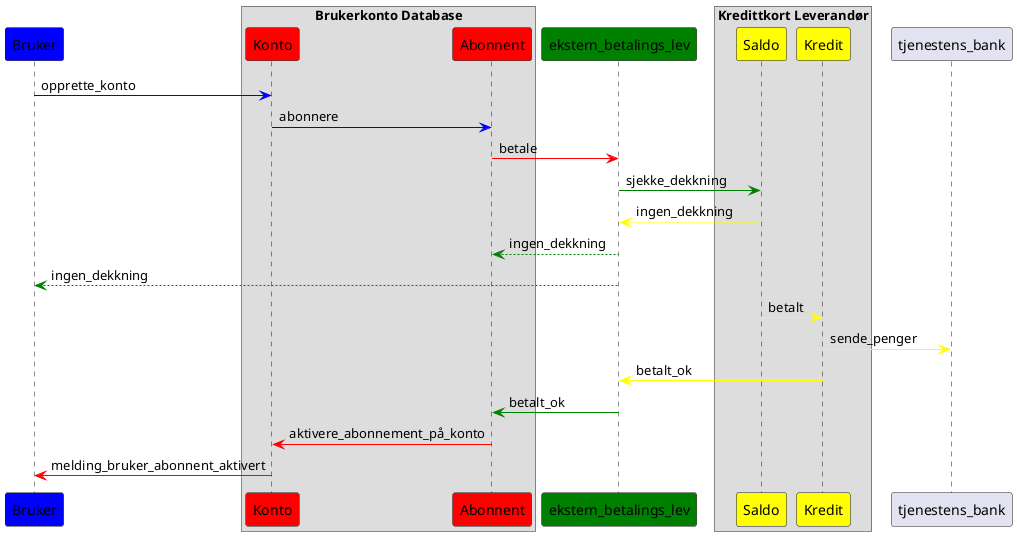 @startuml
	participant Bruker #blue


	box Brukerkonto Database
		participant Konto as k #red
		participant Abonnent as a #red
	end box

	 participant ekstern_betalings_lev as nets #green

	box Kredittkort Leverandør
		participant Saldo as Ks #yellow
		participant Kredit as KK #yellow
	end box



	Bruker -[#blue]> k : opprette_konto
	k -[#blue]> a : abonnere
	a -[#red]> nets : betale
	nets -[#green]> Ks : sjekke_dekkning
	Ks --[#yellow]> nets : ingen_dekkning
	nets --[#green]> a : ingen_dekkning
	nets --[#green]> Bruker : ingen_dekkning
	Ks -[#yellow]> KK : betalt
	KK -[#yellow]> tjenestens_bank : sende_penger
	KK -[#yellow]> nets : betalt_ok
	nets -[#green]> a : betalt_ok
    a -[#red]> k : aktivere_abonnement_på_konto
    k -[#red]> Bruker : melding_bruker_abonnent_aktivert

@enduml